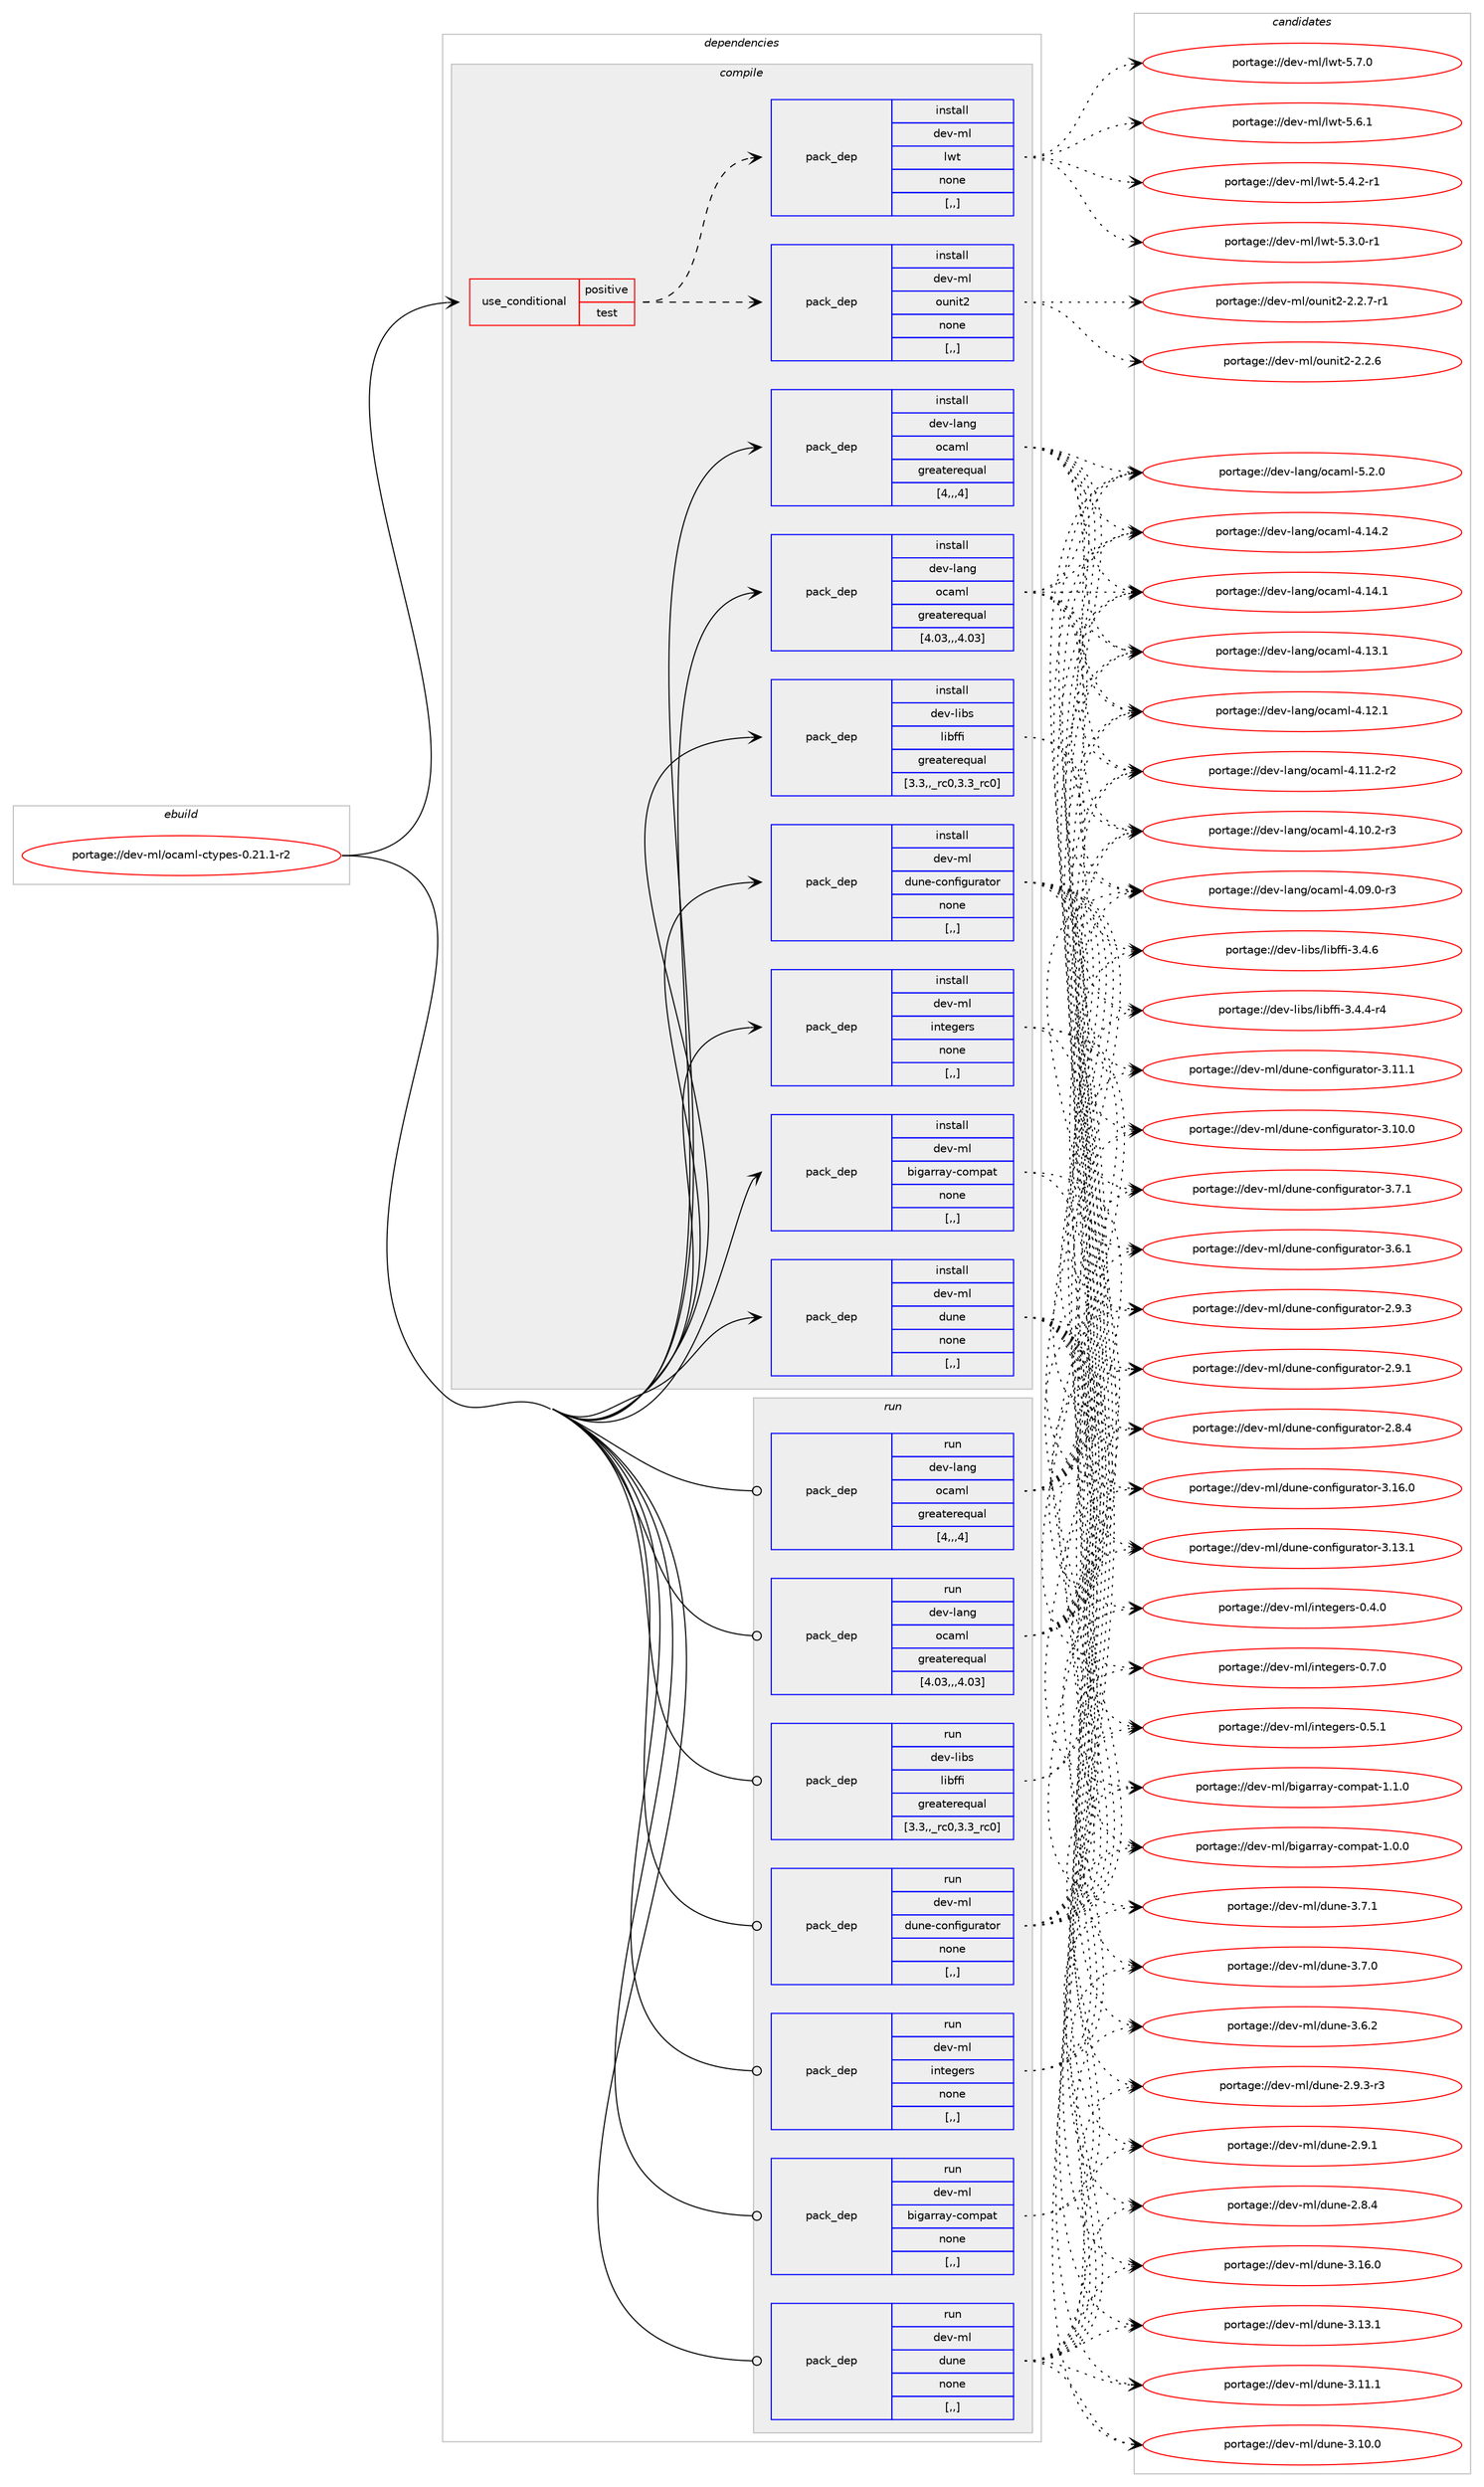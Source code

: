 digraph prolog {

# *************
# Graph options
# *************

newrank=true;
concentrate=true;
compound=true;
graph [rankdir=LR,fontname=Helvetica,fontsize=10,ranksep=1.5];#, ranksep=2.5, nodesep=0.2];
edge  [arrowhead=vee];
node  [fontname=Helvetica,fontsize=10];

# **********
# The ebuild
# **********

subgraph cluster_leftcol {
color=gray;
rank=same;
label=<<i>ebuild</i>>;
id [label="portage://dev-ml/ocaml-ctypes-0.21.1-r2", color=red, width=4, href="../dev-ml/ocaml-ctypes-0.21.1-r2.svg"];
}

# ****************
# The dependencies
# ****************

subgraph cluster_midcol {
color=gray;
label=<<i>dependencies</i>>;
subgraph cluster_compile {
fillcolor="#eeeeee";
style=filled;
label=<<i>compile</i>>;
subgraph cond29422 {
dependency119792 [label=<<TABLE BORDER="0" CELLBORDER="1" CELLSPACING="0" CELLPADDING="4"><TR><TD ROWSPAN="3" CELLPADDING="10">use_conditional</TD></TR><TR><TD>positive</TD></TR><TR><TD>test</TD></TR></TABLE>>, shape=none, color=red];
subgraph pack89184 {
dependency119793 [label=<<TABLE BORDER="0" CELLBORDER="1" CELLSPACING="0" CELLPADDING="4" WIDTH="220"><TR><TD ROWSPAN="6" CELLPADDING="30">pack_dep</TD></TR><TR><TD WIDTH="110">install</TD></TR><TR><TD>dev-ml</TD></TR><TR><TD>ounit2</TD></TR><TR><TD>none</TD></TR><TR><TD>[,,]</TD></TR></TABLE>>, shape=none, color=blue];
}
dependency119792:e -> dependency119793:w [weight=20,style="dashed",arrowhead="vee"];
subgraph pack89185 {
dependency119794 [label=<<TABLE BORDER="0" CELLBORDER="1" CELLSPACING="0" CELLPADDING="4" WIDTH="220"><TR><TD ROWSPAN="6" CELLPADDING="30">pack_dep</TD></TR><TR><TD WIDTH="110">install</TD></TR><TR><TD>dev-ml</TD></TR><TR><TD>lwt</TD></TR><TR><TD>none</TD></TR><TR><TD>[,,]</TD></TR></TABLE>>, shape=none, color=blue];
}
dependency119792:e -> dependency119794:w [weight=20,style="dashed",arrowhead="vee"];
}
id:e -> dependency119792:w [weight=20,style="solid",arrowhead="vee"];
subgraph pack89186 {
dependency119795 [label=<<TABLE BORDER="0" CELLBORDER="1" CELLSPACING="0" CELLPADDING="4" WIDTH="220"><TR><TD ROWSPAN="6" CELLPADDING="30">pack_dep</TD></TR><TR><TD WIDTH="110">install</TD></TR><TR><TD>dev-lang</TD></TR><TR><TD>ocaml</TD></TR><TR><TD>greaterequal</TD></TR><TR><TD>[4,,,4]</TD></TR></TABLE>>, shape=none, color=blue];
}
id:e -> dependency119795:w [weight=20,style="solid",arrowhead="vee"];
subgraph pack89187 {
dependency119796 [label=<<TABLE BORDER="0" CELLBORDER="1" CELLSPACING="0" CELLPADDING="4" WIDTH="220"><TR><TD ROWSPAN="6" CELLPADDING="30">pack_dep</TD></TR><TR><TD WIDTH="110">install</TD></TR><TR><TD>dev-lang</TD></TR><TR><TD>ocaml</TD></TR><TR><TD>greaterequal</TD></TR><TR><TD>[4.03,,,4.03]</TD></TR></TABLE>>, shape=none, color=blue];
}
id:e -> dependency119796:w [weight=20,style="solid",arrowhead="vee"];
subgraph pack89188 {
dependency119797 [label=<<TABLE BORDER="0" CELLBORDER="1" CELLSPACING="0" CELLPADDING="4" WIDTH="220"><TR><TD ROWSPAN="6" CELLPADDING="30">pack_dep</TD></TR><TR><TD WIDTH="110">install</TD></TR><TR><TD>dev-libs</TD></TR><TR><TD>libffi</TD></TR><TR><TD>greaterequal</TD></TR><TR><TD>[3.3,,_rc0,3.3_rc0]</TD></TR></TABLE>>, shape=none, color=blue];
}
id:e -> dependency119797:w [weight=20,style="solid",arrowhead="vee"];
subgraph pack89189 {
dependency119798 [label=<<TABLE BORDER="0" CELLBORDER="1" CELLSPACING="0" CELLPADDING="4" WIDTH="220"><TR><TD ROWSPAN="6" CELLPADDING="30">pack_dep</TD></TR><TR><TD WIDTH="110">install</TD></TR><TR><TD>dev-ml</TD></TR><TR><TD>bigarray-compat</TD></TR><TR><TD>none</TD></TR><TR><TD>[,,]</TD></TR></TABLE>>, shape=none, color=blue];
}
id:e -> dependency119798:w [weight=20,style="solid",arrowhead="vee"];
subgraph pack89190 {
dependency119799 [label=<<TABLE BORDER="0" CELLBORDER="1" CELLSPACING="0" CELLPADDING="4" WIDTH="220"><TR><TD ROWSPAN="6" CELLPADDING="30">pack_dep</TD></TR><TR><TD WIDTH="110">install</TD></TR><TR><TD>dev-ml</TD></TR><TR><TD>dune</TD></TR><TR><TD>none</TD></TR><TR><TD>[,,]</TD></TR></TABLE>>, shape=none, color=blue];
}
id:e -> dependency119799:w [weight=20,style="solid",arrowhead="vee"];
subgraph pack89191 {
dependency119800 [label=<<TABLE BORDER="0" CELLBORDER="1" CELLSPACING="0" CELLPADDING="4" WIDTH="220"><TR><TD ROWSPAN="6" CELLPADDING="30">pack_dep</TD></TR><TR><TD WIDTH="110">install</TD></TR><TR><TD>dev-ml</TD></TR><TR><TD>dune-configurator</TD></TR><TR><TD>none</TD></TR><TR><TD>[,,]</TD></TR></TABLE>>, shape=none, color=blue];
}
id:e -> dependency119800:w [weight=20,style="solid",arrowhead="vee"];
subgraph pack89192 {
dependency119801 [label=<<TABLE BORDER="0" CELLBORDER="1" CELLSPACING="0" CELLPADDING="4" WIDTH="220"><TR><TD ROWSPAN="6" CELLPADDING="30">pack_dep</TD></TR><TR><TD WIDTH="110">install</TD></TR><TR><TD>dev-ml</TD></TR><TR><TD>integers</TD></TR><TR><TD>none</TD></TR><TR><TD>[,,]</TD></TR></TABLE>>, shape=none, color=blue];
}
id:e -> dependency119801:w [weight=20,style="solid",arrowhead="vee"];
}
subgraph cluster_compileandrun {
fillcolor="#eeeeee";
style=filled;
label=<<i>compile and run</i>>;
}
subgraph cluster_run {
fillcolor="#eeeeee";
style=filled;
label=<<i>run</i>>;
subgraph pack89193 {
dependency119802 [label=<<TABLE BORDER="0" CELLBORDER="1" CELLSPACING="0" CELLPADDING="4" WIDTH="220"><TR><TD ROWSPAN="6" CELLPADDING="30">pack_dep</TD></TR><TR><TD WIDTH="110">run</TD></TR><TR><TD>dev-lang</TD></TR><TR><TD>ocaml</TD></TR><TR><TD>greaterequal</TD></TR><TR><TD>[4,,,4]</TD></TR></TABLE>>, shape=none, color=blue];
}
id:e -> dependency119802:w [weight=20,style="solid",arrowhead="odot"];
subgraph pack89194 {
dependency119803 [label=<<TABLE BORDER="0" CELLBORDER="1" CELLSPACING="0" CELLPADDING="4" WIDTH="220"><TR><TD ROWSPAN="6" CELLPADDING="30">pack_dep</TD></TR><TR><TD WIDTH="110">run</TD></TR><TR><TD>dev-lang</TD></TR><TR><TD>ocaml</TD></TR><TR><TD>greaterequal</TD></TR><TR><TD>[4.03,,,4.03]</TD></TR></TABLE>>, shape=none, color=blue];
}
id:e -> dependency119803:w [weight=20,style="solid",arrowhead="odot"];
subgraph pack89195 {
dependency119804 [label=<<TABLE BORDER="0" CELLBORDER="1" CELLSPACING="0" CELLPADDING="4" WIDTH="220"><TR><TD ROWSPAN="6" CELLPADDING="30">pack_dep</TD></TR><TR><TD WIDTH="110">run</TD></TR><TR><TD>dev-libs</TD></TR><TR><TD>libffi</TD></TR><TR><TD>greaterequal</TD></TR><TR><TD>[3.3,,_rc0,3.3_rc0]</TD></TR></TABLE>>, shape=none, color=blue];
}
id:e -> dependency119804:w [weight=20,style="solid",arrowhead="odot"];
subgraph pack89196 {
dependency119805 [label=<<TABLE BORDER="0" CELLBORDER="1" CELLSPACING="0" CELLPADDING="4" WIDTH="220"><TR><TD ROWSPAN="6" CELLPADDING="30">pack_dep</TD></TR><TR><TD WIDTH="110">run</TD></TR><TR><TD>dev-ml</TD></TR><TR><TD>bigarray-compat</TD></TR><TR><TD>none</TD></TR><TR><TD>[,,]</TD></TR></TABLE>>, shape=none, color=blue];
}
id:e -> dependency119805:w [weight=20,style="solid",arrowhead="odot"];
subgraph pack89197 {
dependency119806 [label=<<TABLE BORDER="0" CELLBORDER="1" CELLSPACING="0" CELLPADDING="4" WIDTH="220"><TR><TD ROWSPAN="6" CELLPADDING="30">pack_dep</TD></TR><TR><TD WIDTH="110">run</TD></TR><TR><TD>dev-ml</TD></TR><TR><TD>dune</TD></TR><TR><TD>none</TD></TR><TR><TD>[,,]</TD></TR></TABLE>>, shape=none, color=blue];
}
id:e -> dependency119806:w [weight=20,style="solid",arrowhead="odot"];
subgraph pack89198 {
dependency119807 [label=<<TABLE BORDER="0" CELLBORDER="1" CELLSPACING="0" CELLPADDING="4" WIDTH="220"><TR><TD ROWSPAN="6" CELLPADDING="30">pack_dep</TD></TR><TR><TD WIDTH="110">run</TD></TR><TR><TD>dev-ml</TD></TR><TR><TD>dune-configurator</TD></TR><TR><TD>none</TD></TR><TR><TD>[,,]</TD></TR></TABLE>>, shape=none, color=blue];
}
id:e -> dependency119807:w [weight=20,style="solid",arrowhead="odot"];
subgraph pack89199 {
dependency119808 [label=<<TABLE BORDER="0" CELLBORDER="1" CELLSPACING="0" CELLPADDING="4" WIDTH="220"><TR><TD ROWSPAN="6" CELLPADDING="30">pack_dep</TD></TR><TR><TD WIDTH="110">run</TD></TR><TR><TD>dev-ml</TD></TR><TR><TD>integers</TD></TR><TR><TD>none</TD></TR><TR><TD>[,,]</TD></TR></TABLE>>, shape=none, color=blue];
}
id:e -> dependency119808:w [weight=20,style="solid",arrowhead="odot"];
}
}

# **************
# The candidates
# **************

subgraph cluster_choices {
rank=same;
color=gray;
label=<<i>candidates</i>>;

subgraph choice89184 {
color=black;
nodesep=1;
choice1001011184510910847111117110105116504550465046554511449 [label="portage://dev-ml/ounit2-2.2.7-r1", color=red, width=4,href="../dev-ml/ounit2-2.2.7-r1.svg"];
choice100101118451091084711111711010511650455046504654 [label="portage://dev-ml/ounit2-2.2.6", color=red, width=4,href="../dev-ml/ounit2-2.2.6.svg"];
dependency119793:e -> choice1001011184510910847111117110105116504550465046554511449:w [style=dotted,weight="100"];
dependency119793:e -> choice100101118451091084711111711010511650455046504654:w [style=dotted,weight="100"];
}
subgraph choice89185 {
color=black;
nodesep=1;
choice1001011184510910847108119116455346554648 [label="portage://dev-ml/lwt-5.7.0", color=red, width=4,href="../dev-ml/lwt-5.7.0.svg"];
choice1001011184510910847108119116455346544649 [label="portage://dev-ml/lwt-5.6.1", color=red, width=4,href="../dev-ml/lwt-5.6.1.svg"];
choice10010111845109108471081191164553465246504511449 [label="portage://dev-ml/lwt-5.4.2-r1", color=red, width=4,href="../dev-ml/lwt-5.4.2-r1.svg"];
choice10010111845109108471081191164553465146484511449 [label="portage://dev-ml/lwt-5.3.0-r1", color=red, width=4,href="../dev-ml/lwt-5.3.0-r1.svg"];
dependency119794:e -> choice1001011184510910847108119116455346554648:w [style=dotted,weight="100"];
dependency119794:e -> choice1001011184510910847108119116455346544649:w [style=dotted,weight="100"];
dependency119794:e -> choice10010111845109108471081191164553465246504511449:w [style=dotted,weight="100"];
dependency119794:e -> choice10010111845109108471081191164553465146484511449:w [style=dotted,weight="100"];
}
subgraph choice89186 {
color=black;
nodesep=1;
choice1001011184510897110103471119997109108455346504648 [label="portage://dev-lang/ocaml-5.2.0", color=red, width=4,href="../dev-lang/ocaml-5.2.0.svg"];
choice100101118451089711010347111999710910845524649524650 [label="portage://dev-lang/ocaml-4.14.2", color=red, width=4,href="../dev-lang/ocaml-4.14.2.svg"];
choice100101118451089711010347111999710910845524649524649 [label="portage://dev-lang/ocaml-4.14.1", color=red, width=4,href="../dev-lang/ocaml-4.14.1.svg"];
choice100101118451089711010347111999710910845524649514649 [label="portage://dev-lang/ocaml-4.13.1", color=red, width=4,href="../dev-lang/ocaml-4.13.1.svg"];
choice100101118451089711010347111999710910845524649504649 [label="portage://dev-lang/ocaml-4.12.1", color=red, width=4,href="../dev-lang/ocaml-4.12.1.svg"];
choice1001011184510897110103471119997109108455246494946504511450 [label="portage://dev-lang/ocaml-4.11.2-r2", color=red, width=4,href="../dev-lang/ocaml-4.11.2-r2.svg"];
choice1001011184510897110103471119997109108455246494846504511451 [label="portage://dev-lang/ocaml-4.10.2-r3", color=red, width=4,href="../dev-lang/ocaml-4.10.2-r3.svg"];
choice1001011184510897110103471119997109108455246485746484511451 [label="portage://dev-lang/ocaml-4.09.0-r3", color=red, width=4,href="../dev-lang/ocaml-4.09.0-r3.svg"];
dependency119795:e -> choice1001011184510897110103471119997109108455346504648:w [style=dotted,weight="100"];
dependency119795:e -> choice100101118451089711010347111999710910845524649524650:w [style=dotted,weight="100"];
dependency119795:e -> choice100101118451089711010347111999710910845524649524649:w [style=dotted,weight="100"];
dependency119795:e -> choice100101118451089711010347111999710910845524649514649:w [style=dotted,weight="100"];
dependency119795:e -> choice100101118451089711010347111999710910845524649504649:w [style=dotted,weight="100"];
dependency119795:e -> choice1001011184510897110103471119997109108455246494946504511450:w [style=dotted,weight="100"];
dependency119795:e -> choice1001011184510897110103471119997109108455246494846504511451:w [style=dotted,weight="100"];
dependency119795:e -> choice1001011184510897110103471119997109108455246485746484511451:w [style=dotted,weight="100"];
}
subgraph choice89187 {
color=black;
nodesep=1;
choice1001011184510897110103471119997109108455346504648 [label="portage://dev-lang/ocaml-5.2.0", color=red, width=4,href="../dev-lang/ocaml-5.2.0.svg"];
choice100101118451089711010347111999710910845524649524650 [label="portage://dev-lang/ocaml-4.14.2", color=red, width=4,href="../dev-lang/ocaml-4.14.2.svg"];
choice100101118451089711010347111999710910845524649524649 [label="portage://dev-lang/ocaml-4.14.1", color=red, width=4,href="../dev-lang/ocaml-4.14.1.svg"];
choice100101118451089711010347111999710910845524649514649 [label="portage://dev-lang/ocaml-4.13.1", color=red, width=4,href="../dev-lang/ocaml-4.13.1.svg"];
choice100101118451089711010347111999710910845524649504649 [label="portage://dev-lang/ocaml-4.12.1", color=red, width=4,href="../dev-lang/ocaml-4.12.1.svg"];
choice1001011184510897110103471119997109108455246494946504511450 [label="portage://dev-lang/ocaml-4.11.2-r2", color=red, width=4,href="../dev-lang/ocaml-4.11.2-r2.svg"];
choice1001011184510897110103471119997109108455246494846504511451 [label="portage://dev-lang/ocaml-4.10.2-r3", color=red, width=4,href="../dev-lang/ocaml-4.10.2-r3.svg"];
choice1001011184510897110103471119997109108455246485746484511451 [label="portage://dev-lang/ocaml-4.09.0-r3", color=red, width=4,href="../dev-lang/ocaml-4.09.0-r3.svg"];
dependency119796:e -> choice1001011184510897110103471119997109108455346504648:w [style=dotted,weight="100"];
dependency119796:e -> choice100101118451089711010347111999710910845524649524650:w [style=dotted,weight="100"];
dependency119796:e -> choice100101118451089711010347111999710910845524649524649:w [style=dotted,weight="100"];
dependency119796:e -> choice100101118451089711010347111999710910845524649514649:w [style=dotted,weight="100"];
dependency119796:e -> choice100101118451089711010347111999710910845524649504649:w [style=dotted,weight="100"];
dependency119796:e -> choice1001011184510897110103471119997109108455246494946504511450:w [style=dotted,weight="100"];
dependency119796:e -> choice1001011184510897110103471119997109108455246494846504511451:w [style=dotted,weight="100"];
dependency119796:e -> choice1001011184510897110103471119997109108455246485746484511451:w [style=dotted,weight="100"];
}
subgraph choice89188 {
color=black;
nodesep=1;
choice10010111845108105981154710810598102102105455146524654 [label="portage://dev-libs/libffi-3.4.6", color=red, width=4,href="../dev-libs/libffi-3.4.6.svg"];
choice100101118451081059811547108105981021021054551465246524511452 [label="portage://dev-libs/libffi-3.4.4-r4", color=red, width=4,href="../dev-libs/libffi-3.4.4-r4.svg"];
dependency119797:e -> choice10010111845108105981154710810598102102105455146524654:w [style=dotted,weight="100"];
dependency119797:e -> choice100101118451081059811547108105981021021054551465246524511452:w [style=dotted,weight="100"];
}
subgraph choice89189 {
color=black;
nodesep=1;
choice1001011184510910847981051039711411497121459911110911297116454946494648 [label="portage://dev-ml/bigarray-compat-1.1.0", color=red, width=4,href="../dev-ml/bigarray-compat-1.1.0.svg"];
choice1001011184510910847981051039711411497121459911110911297116454946484648 [label="portage://dev-ml/bigarray-compat-1.0.0", color=red, width=4,href="../dev-ml/bigarray-compat-1.0.0.svg"];
dependency119798:e -> choice1001011184510910847981051039711411497121459911110911297116454946494648:w [style=dotted,weight="100"];
dependency119798:e -> choice1001011184510910847981051039711411497121459911110911297116454946484648:w [style=dotted,weight="100"];
}
subgraph choice89190 {
color=black;
nodesep=1;
choice100101118451091084710011711010145514649544648 [label="portage://dev-ml/dune-3.16.0", color=red, width=4,href="../dev-ml/dune-3.16.0.svg"];
choice100101118451091084710011711010145514649514649 [label="portage://dev-ml/dune-3.13.1", color=red, width=4,href="../dev-ml/dune-3.13.1.svg"];
choice100101118451091084710011711010145514649494649 [label="portage://dev-ml/dune-3.11.1", color=red, width=4,href="../dev-ml/dune-3.11.1.svg"];
choice100101118451091084710011711010145514649484648 [label="portage://dev-ml/dune-3.10.0", color=red, width=4,href="../dev-ml/dune-3.10.0.svg"];
choice1001011184510910847100117110101455146554649 [label="portage://dev-ml/dune-3.7.1", color=red, width=4,href="../dev-ml/dune-3.7.1.svg"];
choice1001011184510910847100117110101455146554648 [label="portage://dev-ml/dune-3.7.0", color=red, width=4,href="../dev-ml/dune-3.7.0.svg"];
choice1001011184510910847100117110101455146544650 [label="portage://dev-ml/dune-3.6.2", color=red, width=4,href="../dev-ml/dune-3.6.2.svg"];
choice10010111845109108471001171101014550465746514511451 [label="portage://dev-ml/dune-2.9.3-r3", color=red, width=4,href="../dev-ml/dune-2.9.3-r3.svg"];
choice1001011184510910847100117110101455046574649 [label="portage://dev-ml/dune-2.9.1", color=red, width=4,href="../dev-ml/dune-2.9.1.svg"];
choice1001011184510910847100117110101455046564652 [label="portage://dev-ml/dune-2.8.4", color=red, width=4,href="../dev-ml/dune-2.8.4.svg"];
dependency119799:e -> choice100101118451091084710011711010145514649544648:w [style=dotted,weight="100"];
dependency119799:e -> choice100101118451091084710011711010145514649514649:w [style=dotted,weight="100"];
dependency119799:e -> choice100101118451091084710011711010145514649494649:w [style=dotted,weight="100"];
dependency119799:e -> choice100101118451091084710011711010145514649484648:w [style=dotted,weight="100"];
dependency119799:e -> choice1001011184510910847100117110101455146554649:w [style=dotted,weight="100"];
dependency119799:e -> choice1001011184510910847100117110101455146554648:w [style=dotted,weight="100"];
dependency119799:e -> choice1001011184510910847100117110101455146544650:w [style=dotted,weight="100"];
dependency119799:e -> choice10010111845109108471001171101014550465746514511451:w [style=dotted,weight="100"];
dependency119799:e -> choice1001011184510910847100117110101455046574649:w [style=dotted,weight="100"];
dependency119799:e -> choice1001011184510910847100117110101455046564652:w [style=dotted,weight="100"];
}
subgraph choice89191 {
color=black;
nodesep=1;
choice100101118451091084710011711010145991111101021051031171149711611111445514649544648 [label="portage://dev-ml/dune-configurator-3.16.0", color=red, width=4,href="../dev-ml/dune-configurator-3.16.0.svg"];
choice100101118451091084710011711010145991111101021051031171149711611111445514649514649 [label="portage://dev-ml/dune-configurator-3.13.1", color=red, width=4,href="../dev-ml/dune-configurator-3.13.1.svg"];
choice100101118451091084710011711010145991111101021051031171149711611111445514649494649 [label="portage://dev-ml/dune-configurator-3.11.1", color=red, width=4,href="../dev-ml/dune-configurator-3.11.1.svg"];
choice100101118451091084710011711010145991111101021051031171149711611111445514649484648 [label="portage://dev-ml/dune-configurator-3.10.0", color=red, width=4,href="../dev-ml/dune-configurator-3.10.0.svg"];
choice1001011184510910847100117110101459911111010210510311711497116111114455146554649 [label="portage://dev-ml/dune-configurator-3.7.1", color=red, width=4,href="../dev-ml/dune-configurator-3.7.1.svg"];
choice1001011184510910847100117110101459911111010210510311711497116111114455146544649 [label="portage://dev-ml/dune-configurator-3.6.1", color=red, width=4,href="../dev-ml/dune-configurator-3.6.1.svg"];
choice1001011184510910847100117110101459911111010210510311711497116111114455046574651 [label="portage://dev-ml/dune-configurator-2.9.3", color=red, width=4,href="../dev-ml/dune-configurator-2.9.3.svg"];
choice1001011184510910847100117110101459911111010210510311711497116111114455046574649 [label="portage://dev-ml/dune-configurator-2.9.1", color=red, width=4,href="../dev-ml/dune-configurator-2.9.1.svg"];
choice1001011184510910847100117110101459911111010210510311711497116111114455046564652 [label="portage://dev-ml/dune-configurator-2.8.4", color=red, width=4,href="../dev-ml/dune-configurator-2.8.4.svg"];
dependency119800:e -> choice100101118451091084710011711010145991111101021051031171149711611111445514649544648:w [style=dotted,weight="100"];
dependency119800:e -> choice100101118451091084710011711010145991111101021051031171149711611111445514649514649:w [style=dotted,weight="100"];
dependency119800:e -> choice100101118451091084710011711010145991111101021051031171149711611111445514649494649:w [style=dotted,weight="100"];
dependency119800:e -> choice100101118451091084710011711010145991111101021051031171149711611111445514649484648:w [style=dotted,weight="100"];
dependency119800:e -> choice1001011184510910847100117110101459911111010210510311711497116111114455146554649:w [style=dotted,weight="100"];
dependency119800:e -> choice1001011184510910847100117110101459911111010210510311711497116111114455146544649:w [style=dotted,weight="100"];
dependency119800:e -> choice1001011184510910847100117110101459911111010210510311711497116111114455046574651:w [style=dotted,weight="100"];
dependency119800:e -> choice1001011184510910847100117110101459911111010210510311711497116111114455046574649:w [style=dotted,weight="100"];
dependency119800:e -> choice1001011184510910847100117110101459911111010210510311711497116111114455046564652:w [style=dotted,weight="100"];
}
subgraph choice89192 {
color=black;
nodesep=1;
choice1001011184510910847105110116101103101114115454846554648 [label="portage://dev-ml/integers-0.7.0", color=red, width=4,href="../dev-ml/integers-0.7.0.svg"];
choice1001011184510910847105110116101103101114115454846534649 [label="portage://dev-ml/integers-0.5.1", color=red, width=4,href="../dev-ml/integers-0.5.1.svg"];
choice1001011184510910847105110116101103101114115454846524648 [label="portage://dev-ml/integers-0.4.0", color=red, width=4,href="../dev-ml/integers-0.4.0.svg"];
dependency119801:e -> choice1001011184510910847105110116101103101114115454846554648:w [style=dotted,weight="100"];
dependency119801:e -> choice1001011184510910847105110116101103101114115454846534649:w [style=dotted,weight="100"];
dependency119801:e -> choice1001011184510910847105110116101103101114115454846524648:w [style=dotted,weight="100"];
}
subgraph choice89193 {
color=black;
nodesep=1;
choice1001011184510897110103471119997109108455346504648 [label="portage://dev-lang/ocaml-5.2.0", color=red, width=4,href="../dev-lang/ocaml-5.2.0.svg"];
choice100101118451089711010347111999710910845524649524650 [label="portage://dev-lang/ocaml-4.14.2", color=red, width=4,href="../dev-lang/ocaml-4.14.2.svg"];
choice100101118451089711010347111999710910845524649524649 [label="portage://dev-lang/ocaml-4.14.1", color=red, width=4,href="../dev-lang/ocaml-4.14.1.svg"];
choice100101118451089711010347111999710910845524649514649 [label="portage://dev-lang/ocaml-4.13.1", color=red, width=4,href="../dev-lang/ocaml-4.13.1.svg"];
choice100101118451089711010347111999710910845524649504649 [label="portage://dev-lang/ocaml-4.12.1", color=red, width=4,href="../dev-lang/ocaml-4.12.1.svg"];
choice1001011184510897110103471119997109108455246494946504511450 [label="portage://dev-lang/ocaml-4.11.2-r2", color=red, width=4,href="../dev-lang/ocaml-4.11.2-r2.svg"];
choice1001011184510897110103471119997109108455246494846504511451 [label="portage://dev-lang/ocaml-4.10.2-r3", color=red, width=4,href="../dev-lang/ocaml-4.10.2-r3.svg"];
choice1001011184510897110103471119997109108455246485746484511451 [label="portage://dev-lang/ocaml-4.09.0-r3", color=red, width=4,href="../dev-lang/ocaml-4.09.0-r3.svg"];
dependency119802:e -> choice1001011184510897110103471119997109108455346504648:w [style=dotted,weight="100"];
dependency119802:e -> choice100101118451089711010347111999710910845524649524650:w [style=dotted,weight="100"];
dependency119802:e -> choice100101118451089711010347111999710910845524649524649:w [style=dotted,weight="100"];
dependency119802:e -> choice100101118451089711010347111999710910845524649514649:w [style=dotted,weight="100"];
dependency119802:e -> choice100101118451089711010347111999710910845524649504649:w [style=dotted,weight="100"];
dependency119802:e -> choice1001011184510897110103471119997109108455246494946504511450:w [style=dotted,weight="100"];
dependency119802:e -> choice1001011184510897110103471119997109108455246494846504511451:w [style=dotted,weight="100"];
dependency119802:e -> choice1001011184510897110103471119997109108455246485746484511451:w [style=dotted,weight="100"];
}
subgraph choice89194 {
color=black;
nodesep=1;
choice1001011184510897110103471119997109108455346504648 [label="portage://dev-lang/ocaml-5.2.0", color=red, width=4,href="../dev-lang/ocaml-5.2.0.svg"];
choice100101118451089711010347111999710910845524649524650 [label="portage://dev-lang/ocaml-4.14.2", color=red, width=4,href="../dev-lang/ocaml-4.14.2.svg"];
choice100101118451089711010347111999710910845524649524649 [label="portage://dev-lang/ocaml-4.14.1", color=red, width=4,href="../dev-lang/ocaml-4.14.1.svg"];
choice100101118451089711010347111999710910845524649514649 [label="portage://dev-lang/ocaml-4.13.1", color=red, width=4,href="../dev-lang/ocaml-4.13.1.svg"];
choice100101118451089711010347111999710910845524649504649 [label="portage://dev-lang/ocaml-4.12.1", color=red, width=4,href="../dev-lang/ocaml-4.12.1.svg"];
choice1001011184510897110103471119997109108455246494946504511450 [label="portage://dev-lang/ocaml-4.11.2-r2", color=red, width=4,href="../dev-lang/ocaml-4.11.2-r2.svg"];
choice1001011184510897110103471119997109108455246494846504511451 [label="portage://dev-lang/ocaml-4.10.2-r3", color=red, width=4,href="../dev-lang/ocaml-4.10.2-r3.svg"];
choice1001011184510897110103471119997109108455246485746484511451 [label="portage://dev-lang/ocaml-4.09.0-r3", color=red, width=4,href="../dev-lang/ocaml-4.09.0-r3.svg"];
dependency119803:e -> choice1001011184510897110103471119997109108455346504648:w [style=dotted,weight="100"];
dependency119803:e -> choice100101118451089711010347111999710910845524649524650:w [style=dotted,weight="100"];
dependency119803:e -> choice100101118451089711010347111999710910845524649524649:w [style=dotted,weight="100"];
dependency119803:e -> choice100101118451089711010347111999710910845524649514649:w [style=dotted,weight="100"];
dependency119803:e -> choice100101118451089711010347111999710910845524649504649:w [style=dotted,weight="100"];
dependency119803:e -> choice1001011184510897110103471119997109108455246494946504511450:w [style=dotted,weight="100"];
dependency119803:e -> choice1001011184510897110103471119997109108455246494846504511451:w [style=dotted,weight="100"];
dependency119803:e -> choice1001011184510897110103471119997109108455246485746484511451:w [style=dotted,weight="100"];
}
subgraph choice89195 {
color=black;
nodesep=1;
choice10010111845108105981154710810598102102105455146524654 [label="portage://dev-libs/libffi-3.4.6", color=red, width=4,href="../dev-libs/libffi-3.4.6.svg"];
choice100101118451081059811547108105981021021054551465246524511452 [label="portage://dev-libs/libffi-3.4.4-r4", color=red, width=4,href="../dev-libs/libffi-3.4.4-r4.svg"];
dependency119804:e -> choice10010111845108105981154710810598102102105455146524654:w [style=dotted,weight="100"];
dependency119804:e -> choice100101118451081059811547108105981021021054551465246524511452:w [style=dotted,weight="100"];
}
subgraph choice89196 {
color=black;
nodesep=1;
choice1001011184510910847981051039711411497121459911110911297116454946494648 [label="portage://dev-ml/bigarray-compat-1.1.0", color=red, width=4,href="../dev-ml/bigarray-compat-1.1.0.svg"];
choice1001011184510910847981051039711411497121459911110911297116454946484648 [label="portage://dev-ml/bigarray-compat-1.0.0", color=red, width=4,href="../dev-ml/bigarray-compat-1.0.0.svg"];
dependency119805:e -> choice1001011184510910847981051039711411497121459911110911297116454946494648:w [style=dotted,weight="100"];
dependency119805:e -> choice1001011184510910847981051039711411497121459911110911297116454946484648:w [style=dotted,weight="100"];
}
subgraph choice89197 {
color=black;
nodesep=1;
choice100101118451091084710011711010145514649544648 [label="portage://dev-ml/dune-3.16.0", color=red, width=4,href="../dev-ml/dune-3.16.0.svg"];
choice100101118451091084710011711010145514649514649 [label="portage://dev-ml/dune-3.13.1", color=red, width=4,href="../dev-ml/dune-3.13.1.svg"];
choice100101118451091084710011711010145514649494649 [label="portage://dev-ml/dune-3.11.1", color=red, width=4,href="../dev-ml/dune-3.11.1.svg"];
choice100101118451091084710011711010145514649484648 [label="portage://dev-ml/dune-3.10.0", color=red, width=4,href="../dev-ml/dune-3.10.0.svg"];
choice1001011184510910847100117110101455146554649 [label="portage://dev-ml/dune-3.7.1", color=red, width=4,href="../dev-ml/dune-3.7.1.svg"];
choice1001011184510910847100117110101455146554648 [label="portage://dev-ml/dune-3.7.0", color=red, width=4,href="../dev-ml/dune-3.7.0.svg"];
choice1001011184510910847100117110101455146544650 [label="portage://dev-ml/dune-3.6.2", color=red, width=4,href="../dev-ml/dune-3.6.2.svg"];
choice10010111845109108471001171101014550465746514511451 [label="portage://dev-ml/dune-2.9.3-r3", color=red, width=4,href="../dev-ml/dune-2.9.3-r3.svg"];
choice1001011184510910847100117110101455046574649 [label="portage://dev-ml/dune-2.9.1", color=red, width=4,href="../dev-ml/dune-2.9.1.svg"];
choice1001011184510910847100117110101455046564652 [label="portage://dev-ml/dune-2.8.4", color=red, width=4,href="../dev-ml/dune-2.8.4.svg"];
dependency119806:e -> choice100101118451091084710011711010145514649544648:w [style=dotted,weight="100"];
dependency119806:e -> choice100101118451091084710011711010145514649514649:w [style=dotted,weight="100"];
dependency119806:e -> choice100101118451091084710011711010145514649494649:w [style=dotted,weight="100"];
dependency119806:e -> choice100101118451091084710011711010145514649484648:w [style=dotted,weight="100"];
dependency119806:e -> choice1001011184510910847100117110101455146554649:w [style=dotted,weight="100"];
dependency119806:e -> choice1001011184510910847100117110101455146554648:w [style=dotted,weight="100"];
dependency119806:e -> choice1001011184510910847100117110101455146544650:w [style=dotted,weight="100"];
dependency119806:e -> choice10010111845109108471001171101014550465746514511451:w [style=dotted,weight="100"];
dependency119806:e -> choice1001011184510910847100117110101455046574649:w [style=dotted,weight="100"];
dependency119806:e -> choice1001011184510910847100117110101455046564652:w [style=dotted,weight="100"];
}
subgraph choice89198 {
color=black;
nodesep=1;
choice100101118451091084710011711010145991111101021051031171149711611111445514649544648 [label="portage://dev-ml/dune-configurator-3.16.0", color=red, width=4,href="../dev-ml/dune-configurator-3.16.0.svg"];
choice100101118451091084710011711010145991111101021051031171149711611111445514649514649 [label="portage://dev-ml/dune-configurator-3.13.1", color=red, width=4,href="../dev-ml/dune-configurator-3.13.1.svg"];
choice100101118451091084710011711010145991111101021051031171149711611111445514649494649 [label="portage://dev-ml/dune-configurator-3.11.1", color=red, width=4,href="../dev-ml/dune-configurator-3.11.1.svg"];
choice100101118451091084710011711010145991111101021051031171149711611111445514649484648 [label="portage://dev-ml/dune-configurator-3.10.0", color=red, width=4,href="../dev-ml/dune-configurator-3.10.0.svg"];
choice1001011184510910847100117110101459911111010210510311711497116111114455146554649 [label="portage://dev-ml/dune-configurator-3.7.1", color=red, width=4,href="../dev-ml/dune-configurator-3.7.1.svg"];
choice1001011184510910847100117110101459911111010210510311711497116111114455146544649 [label="portage://dev-ml/dune-configurator-3.6.1", color=red, width=4,href="../dev-ml/dune-configurator-3.6.1.svg"];
choice1001011184510910847100117110101459911111010210510311711497116111114455046574651 [label="portage://dev-ml/dune-configurator-2.9.3", color=red, width=4,href="../dev-ml/dune-configurator-2.9.3.svg"];
choice1001011184510910847100117110101459911111010210510311711497116111114455046574649 [label="portage://dev-ml/dune-configurator-2.9.1", color=red, width=4,href="../dev-ml/dune-configurator-2.9.1.svg"];
choice1001011184510910847100117110101459911111010210510311711497116111114455046564652 [label="portage://dev-ml/dune-configurator-2.8.4", color=red, width=4,href="../dev-ml/dune-configurator-2.8.4.svg"];
dependency119807:e -> choice100101118451091084710011711010145991111101021051031171149711611111445514649544648:w [style=dotted,weight="100"];
dependency119807:e -> choice100101118451091084710011711010145991111101021051031171149711611111445514649514649:w [style=dotted,weight="100"];
dependency119807:e -> choice100101118451091084710011711010145991111101021051031171149711611111445514649494649:w [style=dotted,weight="100"];
dependency119807:e -> choice100101118451091084710011711010145991111101021051031171149711611111445514649484648:w [style=dotted,weight="100"];
dependency119807:e -> choice1001011184510910847100117110101459911111010210510311711497116111114455146554649:w [style=dotted,weight="100"];
dependency119807:e -> choice1001011184510910847100117110101459911111010210510311711497116111114455146544649:w [style=dotted,weight="100"];
dependency119807:e -> choice1001011184510910847100117110101459911111010210510311711497116111114455046574651:w [style=dotted,weight="100"];
dependency119807:e -> choice1001011184510910847100117110101459911111010210510311711497116111114455046574649:w [style=dotted,weight="100"];
dependency119807:e -> choice1001011184510910847100117110101459911111010210510311711497116111114455046564652:w [style=dotted,weight="100"];
}
subgraph choice89199 {
color=black;
nodesep=1;
choice1001011184510910847105110116101103101114115454846554648 [label="portage://dev-ml/integers-0.7.0", color=red, width=4,href="../dev-ml/integers-0.7.0.svg"];
choice1001011184510910847105110116101103101114115454846534649 [label="portage://dev-ml/integers-0.5.1", color=red, width=4,href="../dev-ml/integers-0.5.1.svg"];
choice1001011184510910847105110116101103101114115454846524648 [label="portage://dev-ml/integers-0.4.0", color=red, width=4,href="../dev-ml/integers-0.4.0.svg"];
dependency119808:e -> choice1001011184510910847105110116101103101114115454846554648:w [style=dotted,weight="100"];
dependency119808:e -> choice1001011184510910847105110116101103101114115454846534649:w [style=dotted,weight="100"];
dependency119808:e -> choice1001011184510910847105110116101103101114115454846524648:w [style=dotted,weight="100"];
}
}

}
